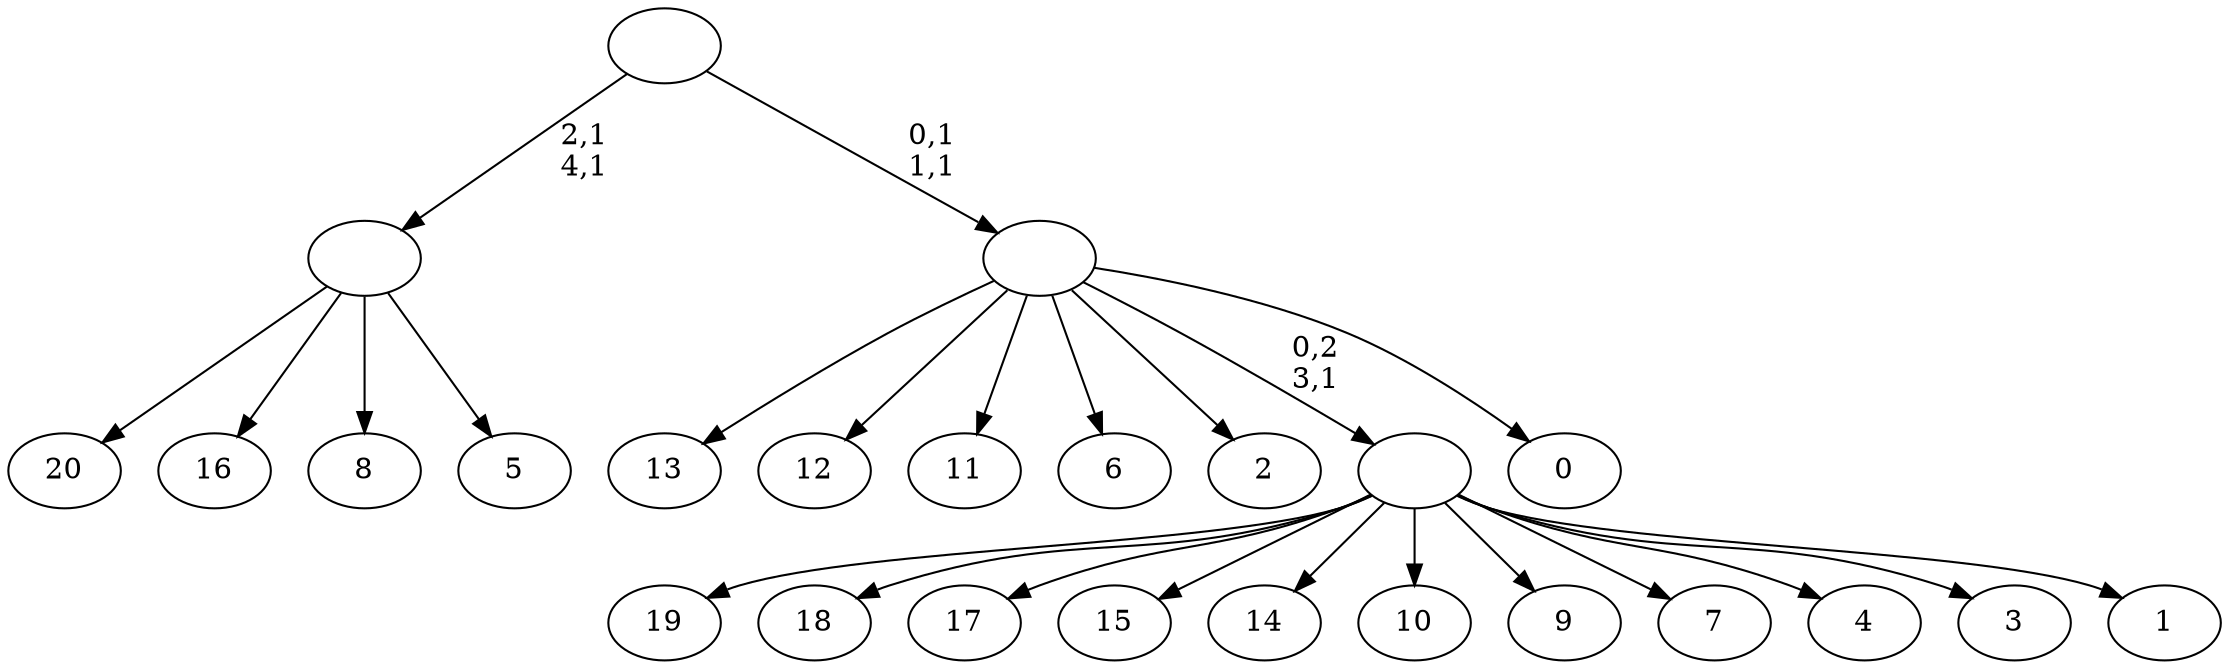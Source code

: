digraph T {
	26 [label="20"]
	25 [label="19"]
	24 [label="18"]
	23 [label="17"]
	22 [label="16"]
	21 [label="15"]
	20 [label="14"]
	19 [label="13"]
	18 [label="12"]
	17 [label="11"]
	16 [label="10"]
	15 [label="9"]
	14 [label="8"]
	13 [label="7"]
	12 [label="6"]
	11 [label="5"]
	10 [label=""]
	8 [label="4"]
	7 [label="3"]
	6 [label="2"]
	5 [label="1"]
	4 [label=""]
	3 [label="0"]
	2 [label=""]
	0 [label=""]
	10 -> 26 [label=""]
	10 -> 22 [label=""]
	10 -> 14 [label=""]
	10 -> 11 [label=""]
	4 -> 25 [label=""]
	4 -> 24 [label=""]
	4 -> 23 [label=""]
	4 -> 21 [label=""]
	4 -> 20 [label=""]
	4 -> 16 [label=""]
	4 -> 15 [label=""]
	4 -> 13 [label=""]
	4 -> 8 [label=""]
	4 -> 7 [label=""]
	4 -> 5 [label=""]
	2 -> 19 [label=""]
	2 -> 18 [label=""]
	2 -> 17 [label=""]
	2 -> 12 [label=""]
	2 -> 6 [label=""]
	2 -> 4 [label="0,2\n3,1"]
	2 -> 3 [label=""]
	0 -> 2 [label="0,1\n1,1"]
	0 -> 10 [label="2,1\n4,1"]
}
